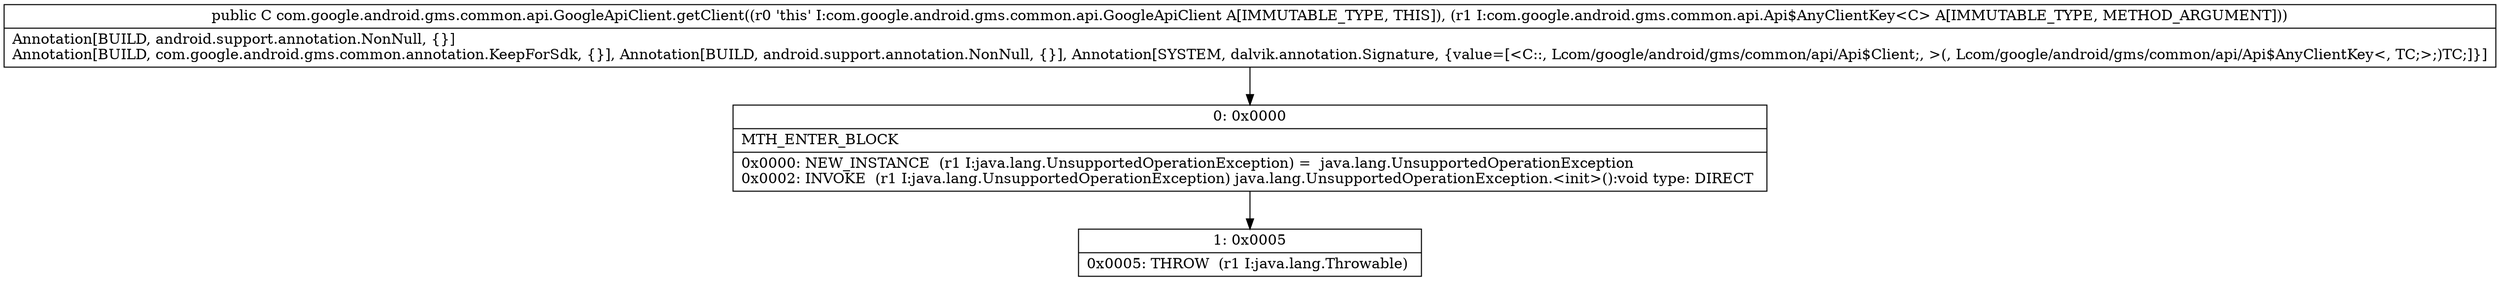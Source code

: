 digraph "CFG forcom.google.android.gms.common.api.GoogleApiClient.getClient(Lcom\/google\/android\/gms\/common\/api\/Api$AnyClientKey;)Lcom\/google\/android\/gms\/common\/api\/Api$Client;" {
Node_0 [shape=record,label="{0\:\ 0x0000|MTH_ENTER_BLOCK\l|0x0000: NEW_INSTANCE  (r1 I:java.lang.UnsupportedOperationException) =  java.lang.UnsupportedOperationException \l0x0002: INVOKE  (r1 I:java.lang.UnsupportedOperationException) java.lang.UnsupportedOperationException.\<init\>():void type: DIRECT \l}"];
Node_1 [shape=record,label="{1\:\ 0x0005|0x0005: THROW  (r1 I:java.lang.Throwable) \l}"];
MethodNode[shape=record,label="{public C com.google.android.gms.common.api.GoogleApiClient.getClient((r0 'this' I:com.google.android.gms.common.api.GoogleApiClient A[IMMUTABLE_TYPE, THIS]), (r1 I:com.google.android.gms.common.api.Api$AnyClientKey\<C\> A[IMMUTABLE_TYPE, METHOD_ARGUMENT]))  | Annotation[BUILD, android.support.annotation.NonNull, \{\}]\lAnnotation[BUILD, com.google.android.gms.common.annotation.KeepForSdk, \{\}], Annotation[BUILD, android.support.annotation.NonNull, \{\}], Annotation[SYSTEM, dalvik.annotation.Signature, \{value=[\<C::, Lcom\/google\/android\/gms\/common\/api\/Api$Client;, \>(, Lcom\/google\/android\/gms\/common\/api\/Api$AnyClientKey\<, TC;\>;)TC;]\}]\l}"];
MethodNode -> Node_0;
Node_0 -> Node_1;
}

